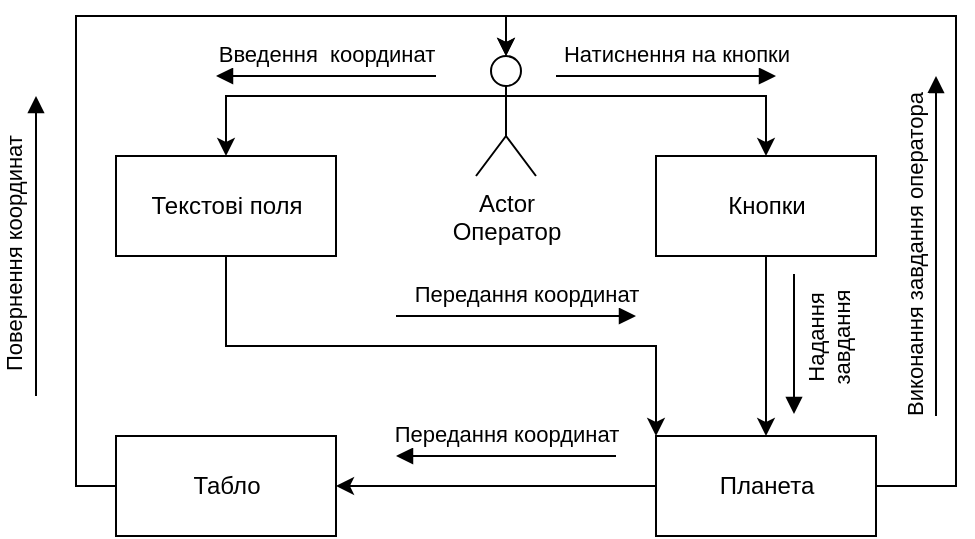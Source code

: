 <mxfile version="12.4.2" type="device" pages="1"><diagram id="sgx-Pirc4A3h6-IvtP4g" name="Page-1"><mxGraphModel dx="1038" dy="531" grid="1" gridSize="10" guides="1" tooltips="1" connect="1" arrows="1" fold="1" page="1" pageScale="1" pageWidth="827" pageHeight="1169" math="0" shadow="0"><root><mxCell id="0"/><mxCell id="1" parent="0"/><mxCell id="ZyQc4ZXevJddMeFjo6gi-3" style="edgeStyle=orthogonalEdgeStyle;rounded=0;orthogonalLoop=1;jettySize=auto;html=1;exitX=0;exitY=0.333;exitDx=0;exitDy=0;exitPerimeter=0;entryX=0.5;entryY=0;entryDx=0;entryDy=0;" parent="1" source="ZyQc4ZXevJddMeFjo6gi-1" target="ZyQc4ZXevJddMeFjo6gi-2" edge="1"><mxGeometry relative="1" as="geometry"/></mxCell><mxCell id="ZyQc4ZXevJddMeFjo6gi-6" style="edgeStyle=orthogonalEdgeStyle;rounded=0;orthogonalLoop=1;jettySize=auto;html=1;exitX=1;exitY=0.333;exitDx=0;exitDy=0;exitPerimeter=0;entryX=0.5;entryY=0;entryDx=0;entryDy=0;" parent="1" source="ZyQc4ZXevJddMeFjo6gi-1" target="ZyQc4ZXevJddMeFjo6gi-5" edge="1"><mxGeometry relative="1" as="geometry"/></mxCell><mxCell id="ZyQc4ZXevJddMeFjo6gi-1" value="Actor&lt;br&gt;Оператор" style="shape=umlActor;verticalLabelPosition=bottom;labelBackgroundColor=#ffffff;verticalAlign=top;html=1;" parent="1" vertex="1"><mxGeometry x="330" y="80" width="30" height="60" as="geometry"/></mxCell><mxCell id="ZyQc4ZXevJddMeFjo6gi-2" value="Текстові поля" style="html=1;" parent="1" vertex="1"><mxGeometry x="150" y="130" width="110" height="50" as="geometry"/></mxCell><mxCell id="ZyQc4ZXevJddMeFjo6gi-4" value="Введення&amp;nbsp; координат" style="html=1;verticalAlign=bottom;endArrow=block;spacing=-16;spacingLeft=10;" parent="1" edge="1"><mxGeometry x="0.091" y="-20" width="80" relative="1" as="geometry"><mxPoint x="310" y="90" as="sourcePoint"/><mxPoint x="200" y="90" as="targetPoint"/><mxPoint as="offset"/></mxGeometry></mxCell><mxCell id="ZyQc4ZXevJddMeFjo6gi-13" style="edgeStyle=orthogonalEdgeStyle;rounded=0;orthogonalLoop=1;jettySize=auto;html=1;exitX=0.5;exitY=1;exitDx=0;exitDy=0;entryX=0.5;entryY=0;entryDx=0;entryDy=0;" parent="1" source="ZyQc4ZXevJddMeFjo6gi-5" target="ZyQc4ZXevJddMeFjo6gi-8" edge="1"><mxGeometry relative="1" as="geometry"/></mxCell><mxCell id="ZyQc4ZXevJddMeFjo6gi-5" value="Кнопки" style="html=1;" parent="1" vertex="1"><mxGeometry x="420" y="130" width="110" height="50" as="geometry"/></mxCell><mxCell id="ZyQc4ZXevJddMeFjo6gi-7" value="Натиснення на кнопки" style="html=1;verticalAlign=bottom;endArrow=block;spacing=-16;spacingLeft=10;" parent="1" edge="1"><mxGeometry y="20" width="80" relative="1" as="geometry"><mxPoint x="370" y="90" as="sourcePoint"/><mxPoint x="480" y="90" as="targetPoint"/><mxPoint as="offset"/></mxGeometry></mxCell><mxCell id="ZyQc4ZXevJddMeFjo6gi-10" style="edgeStyle=orthogonalEdgeStyle;rounded=0;orthogonalLoop=1;jettySize=auto;html=1;exitX=0;exitY=0.5;exitDx=0;exitDy=0;entryX=1;entryY=0.5;entryDx=0;entryDy=0;" parent="1" source="ZyQc4ZXevJddMeFjo6gi-8" target="ZyQc4ZXevJddMeFjo6gi-9" edge="1"><mxGeometry relative="1" as="geometry"/></mxCell><mxCell id="lWQBxufe0sMRmWd8-aRs-7" style="edgeStyle=orthogonalEdgeStyle;rounded=0;orthogonalLoop=1;jettySize=auto;html=1;entryX=0.5;entryY=0;entryDx=0;entryDy=0;entryPerimeter=0;" edge="1" parent="1" source="ZyQc4ZXevJddMeFjo6gi-8" target="ZyQc4ZXevJddMeFjo6gi-1"><mxGeometry relative="1" as="geometry"><Array as="points"><mxPoint x="570" y="295"/><mxPoint x="570" y="60"/><mxPoint x="345" y="60"/></Array></mxGeometry></mxCell><mxCell id="ZyQc4ZXevJddMeFjo6gi-8" value="Планета" style="html=1;" parent="1" vertex="1"><mxGeometry x="420" y="270" width="110" height="50" as="geometry"/></mxCell><mxCell id="lWQBxufe0sMRmWd8-aRs-3" style="edgeStyle=orthogonalEdgeStyle;rounded=0;orthogonalLoop=1;jettySize=auto;html=1;exitX=0;exitY=0.5;exitDx=0;exitDy=0;entryX=0.5;entryY=0;entryDx=0;entryDy=0;entryPerimeter=0;" edge="1" parent="1" source="ZyQc4ZXevJddMeFjo6gi-9" target="ZyQc4ZXevJddMeFjo6gi-1"><mxGeometry relative="1" as="geometry"><Array as="points"><mxPoint x="130" y="295"/><mxPoint x="130" y="60"/><mxPoint x="345" y="60"/></Array></mxGeometry></mxCell><mxCell id="ZyQc4ZXevJddMeFjo6gi-9" value="Табло" style="html=1;" parent="1" vertex="1"><mxGeometry x="150" y="270" width="110" height="50" as="geometry"/></mxCell><mxCell id="ZyQc4ZXevJddMeFjo6gi-12" value="Передання координат" style="html=1;verticalAlign=bottom;endArrow=block;spacing=-16;spacingLeft=10;" parent="1" edge="1"><mxGeometry x="0.091" y="-20" width="80" relative="1" as="geometry"><mxPoint x="400" y="280" as="sourcePoint"/><mxPoint x="290" y="280" as="targetPoint"/><mxPoint as="offset"/></mxGeometry></mxCell><mxCell id="ZyQc4ZXevJddMeFjo6gi-14" value="Надання &lt;br&gt;завдання" style="html=1;verticalAlign=bottom;endArrow=block;spacing=0;spacingLeft=20;horizontal=0;spacingTop=0;spacingBottom=-3;spacingRight=0;" parent="1" edge="1"><mxGeometry x="-0.143" y="20" width="80" relative="1" as="geometry"><mxPoint x="489" y="189" as="sourcePoint"/><mxPoint x="489" y="259" as="targetPoint"/><mxPoint as="offset"/></mxGeometry></mxCell><mxCell id="lWQBxufe0sMRmWd8-aRs-1" style="edgeStyle=orthogonalEdgeStyle;rounded=0;orthogonalLoop=1;jettySize=auto;html=1;exitX=0.5;exitY=1;exitDx=0;exitDy=0;entryX=0;entryY=0;entryDx=0;entryDy=0;" edge="1" parent="1" source="ZyQc4ZXevJddMeFjo6gi-2" target="ZyQc4ZXevJddMeFjo6gi-8"><mxGeometry relative="1" as="geometry"><mxPoint x="430" y="305" as="sourcePoint"/><mxPoint x="270" y="305" as="targetPoint"/></mxGeometry></mxCell><mxCell id="lWQBxufe0sMRmWd8-aRs-2" value="Передання координат" style="html=1;verticalAlign=bottom;endArrow=block;spacing=-16;spacingLeft=10;" edge="1" parent="1"><mxGeometry y="20" width="80" relative="1" as="geometry"><mxPoint x="290" y="210" as="sourcePoint"/><mxPoint x="410" y="210" as="targetPoint"/><mxPoint as="offset"/></mxGeometry></mxCell><mxCell id="lWQBxufe0sMRmWd8-aRs-5" value="Повернення координат" style="html=1;verticalAlign=bottom;endArrow=block;spacing=0;spacingLeft=10;horizontal=0;" edge="1" parent="1"><mxGeometry x="-0.067" y="10" width="80" relative="1" as="geometry"><mxPoint x="110" y="250" as="sourcePoint"/><mxPoint x="110" y="100" as="targetPoint"/><mxPoint as="offset"/></mxGeometry></mxCell><mxCell id="lWQBxufe0sMRmWd8-aRs-8" value="Виконання завдання оператора" style="html=1;verticalAlign=bottom;endArrow=block;spacing=0;spacingLeft=10;horizontal=0;" edge="1" parent="1"><mxGeometry x="-0.067" y="10" width="80" relative="1" as="geometry"><mxPoint x="560" y="260" as="sourcePoint"/><mxPoint x="560" y="90" as="targetPoint"/><mxPoint as="offset"/></mxGeometry></mxCell></root></mxGraphModel></diagram></mxfile>